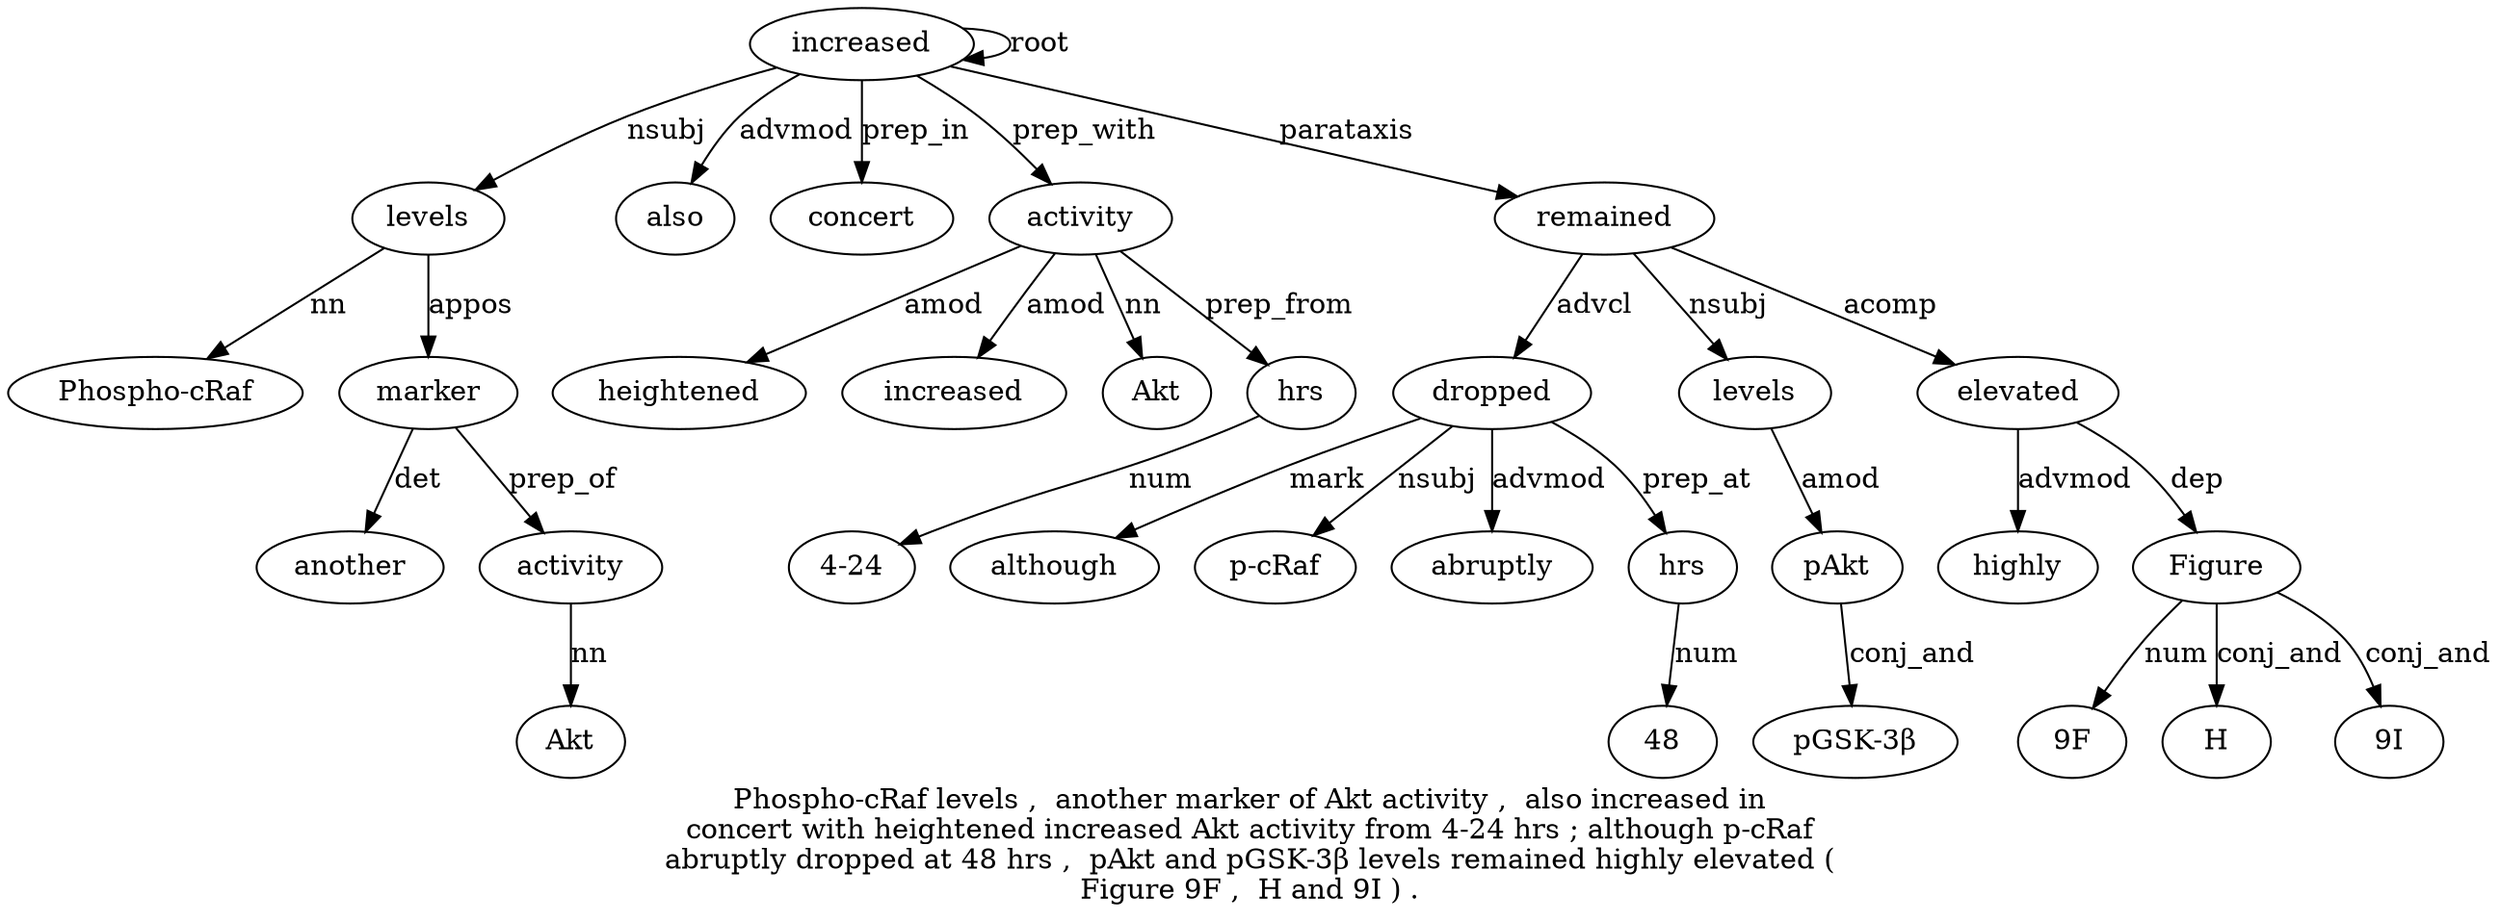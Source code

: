 digraph "Phospho-cRaf levels ,  another marker of Akt activity ,  also increased in concert with heightened increased Akt activity from 4-24 hrs ; although p-cRaf abruptly dropped at 48 hrs ,  pAkt and pGSK-3β levels remained highly elevated ( Figure 9F ,  H and 9I ) ." {
label="Phospho-cRaf levels ,  another marker of Akt activity ,  also increased in
concert with heightened increased Akt activity from 4-24 hrs ; although p-cRaf
abruptly dropped at 48 hrs ,  pAkt and pGSK-3β levels remained highly elevated (
Figure 9F ,  H and 9I ) .";
levels2 [style=filled, fillcolor=white, label=levels];
"Phospho-cRaf1" [style=filled, fillcolor=white, label="Phospho-cRaf"];
levels2 -> "Phospho-cRaf1"  [label=nn];
increased11 [style=filled, fillcolor=white, label=increased];
increased11 -> levels2  [label=nsubj];
marker5 [style=filled, fillcolor=white, label=marker];
another4 [style=filled, fillcolor=white, label=another];
marker5 -> another4  [label=det];
levels2 -> marker5  [label=appos];
activity8 [style=filled, fillcolor=white, label=activity];
Akt7 [style=filled, fillcolor=white, label=Akt];
activity8 -> Akt7  [label=nn];
marker5 -> activity8  [label=prep_of];
also10 [style=filled, fillcolor=white, label=also];
increased11 -> also10  [label=advmod];
increased11 -> increased11  [label=root];
concert13 [style=filled, fillcolor=white, label=concert];
increased11 -> concert13  [label=prep_in];
activity18 [style=filled, fillcolor=white, label=activity];
heightened15 [style=filled, fillcolor=white, label=heightened];
activity18 -> heightened15  [label=amod];
increased16 [style=filled, fillcolor=white, label=increased];
activity18 -> increased16  [label=amod];
Akt17 [style=filled, fillcolor=white, label=Akt];
activity18 -> Akt17  [label=nn];
increased11 -> activity18  [label=prep_with];
hrs21 [style=filled, fillcolor=white, label=hrs];
"4-240" [style=filled, fillcolor=white, label="4-24"];
hrs21 -> "4-240"  [label=num];
activity18 -> hrs21  [label=prep_from];
dropped26 [style=filled, fillcolor=white, label=dropped];
although23 [style=filled, fillcolor=white, label=although];
dropped26 -> although23  [label=mark];
"p-cRaf24" [style=filled, fillcolor=white, label="p-cRaf"];
dropped26 -> "p-cRaf24"  [label=nsubj];
abruptly25 [style=filled, fillcolor=white, label=abruptly];
dropped26 -> abruptly25  [label=advmod];
remained35 [style=filled, fillcolor=white, label=remained];
remained35 -> dropped26  [label=advcl];
hrs29 [style=filled, fillcolor=white, label=hrs];
482 [style=filled, fillcolor=white, label=48];
hrs29 -> 482  [label=num];
dropped26 -> hrs29  [label=prep_at];
levels34 [style=filled, fillcolor=white, label=levels];
pAkt31 [style=filled, fillcolor=white, label=pAkt];
levels34 -> pAkt31  [label=amod];
"pGSK-3β" [style=filled, fillcolor=white, label="pGSK-3β"];
pAkt31 -> "pGSK-3β"  [label=conj_and];
remained35 -> levels34  [label=nsubj];
increased11 -> remained35  [label=parataxis];
elevated37 [style=filled, fillcolor=white, label=elevated];
highly36 [style=filled, fillcolor=white, label=highly];
elevated37 -> highly36  [label=advmod];
remained35 -> elevated37  [label=acomp];
Figure39 [style=filled, fillcolor=white, label=Figure];
elevated37 -> Figure39  [label=dep];
"9F40" [style=filled, fillcolor=white, label="9F"];
Figure39 -> "9F40"  [label=num];
H42 [style=filled, fillcolor=white, label=H];
Figure39 -> H42  [label=conj_and];
"9I44" [style=filled, fillcolor=white, label="9I"];
Figure39 -> "9I44"  [label=conj_and];
}
